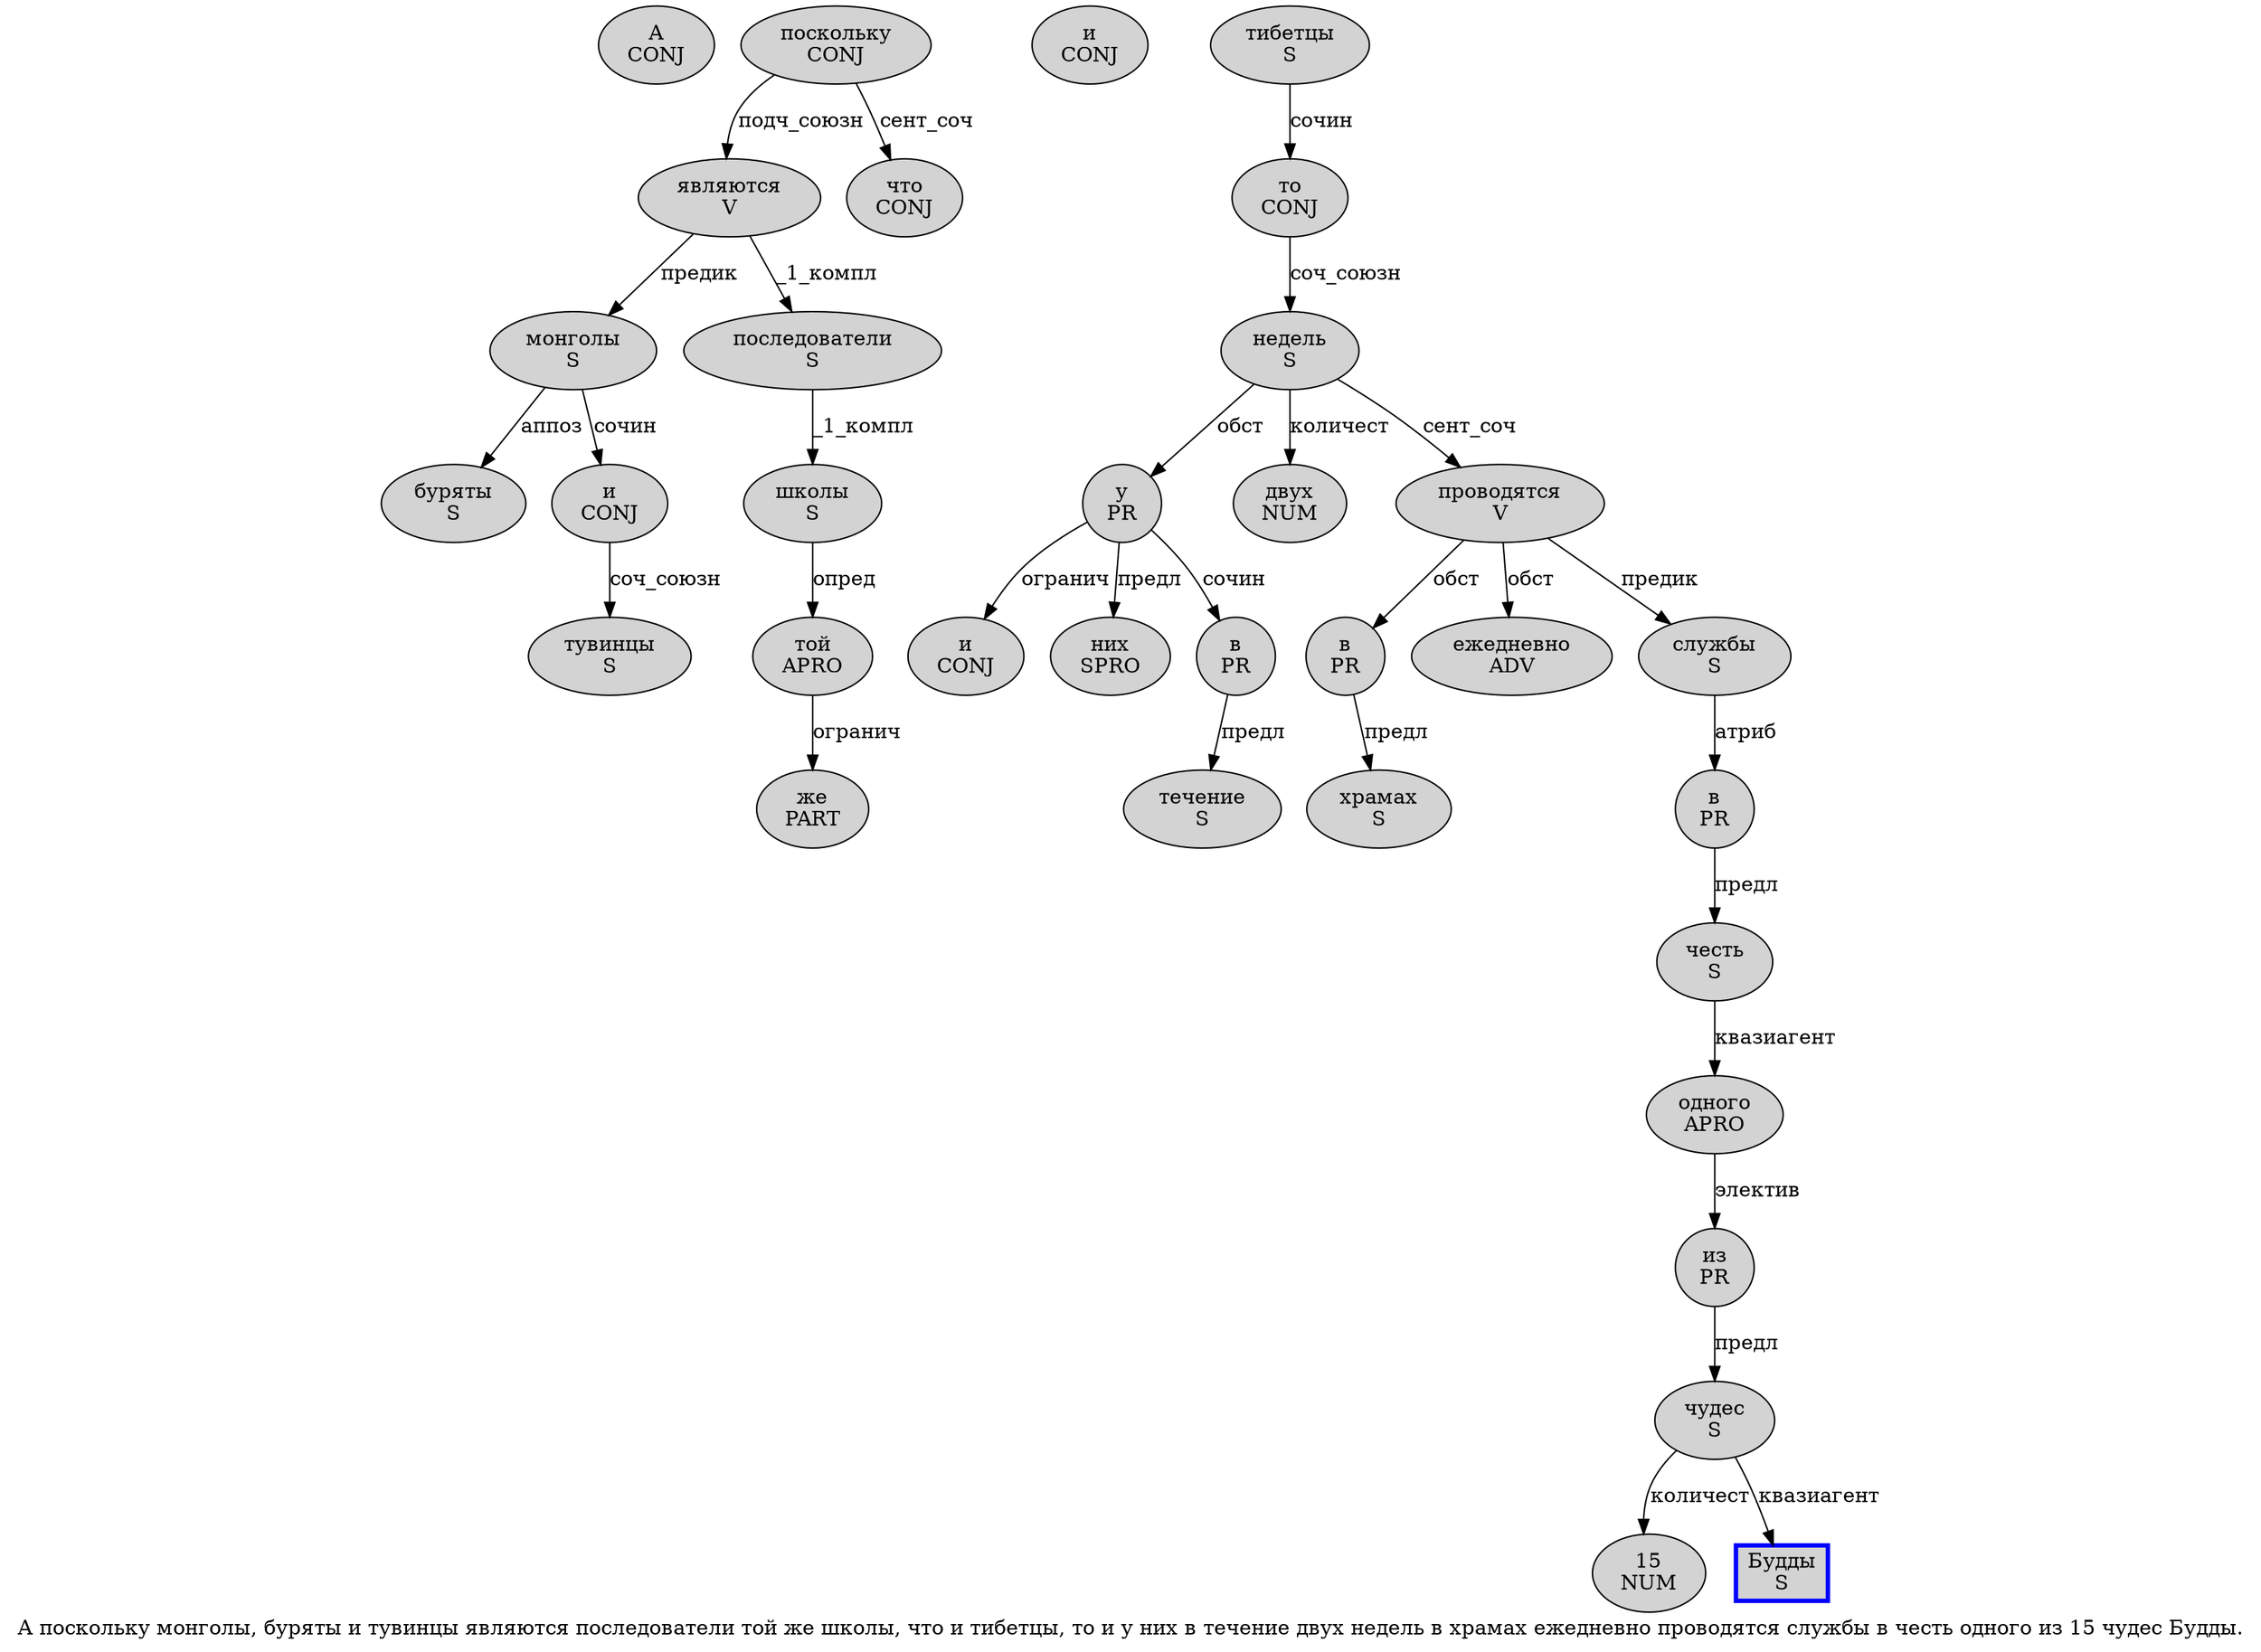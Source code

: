 digraph SENTENCE_596 {
	graph [label="А поскольку монголы, буряты и тувинцы являются последователи той же школы, что и тибетцы, то и у них в течение двух недель в храмах ежедневно проводятся службы в честь одного из 15 чудес Будды."]
	node [style=filled]
		0 [label="А
CONJ" color="" fillcolor=lightgray penwidth=1 shape=ellipse]
		1 [label="поскольку
CONJ" color="" fillcolor=lightgray penwidth=1 shape=ellipse]
		2 [label="монголы
S" color="" fillcolor=lightgray penwidth=1 shape=ellipse]
		4 [label="буряты
S" color="" fillcolor=lightgray penwidth=1 shape=ellipse]
		5 [label="и
CONJ" color="" fillcolor=lightgray penwidth=1 shape=ellipse]
		6 [label="тувинцы
S" color="" fillcolor=lightgray penwidth=1 shape=ellipse]
		7 [label="являются
V" color="" fillcolor=lightgray penwidth=1 shape=ellipse]
		8 [label="последователи
S" color="" fillcolor=lightgray penwidth=1 shape=ellipse]
		9 [label="той
APRO" color="" fillcolor=lightgray penwidth=1 shape=ellipse]
		10 [label="же
PART" color="" fillcolor=lightgray penwidth=1 shape=ellipse]
		11 [label="школы
S" color="" fillcolor=lightgray penwidth=1 shape=ellipse]
		13 [label="что
CONJ" color="" fillcolor=lightgray penwidth=1 shape=ellipse]
		14 [label="и
CONJ" color="" fillcolor=lightgray penwidth=1 shape=ellipse]
		15 [label="тибетцы
S" color="" fillcolor=lightgray penwidth=1 shape=ellipse]
		17 [label="то
CONJ" color="" fillcolor=lightgray penwidth=1 shape=ellipse]
		18 [label="и
CONJ" color="" fillcolor=lightgray penwidth=1 shape=ellipse]
		19 [label="у
PR" color="" fillcolor=lightgray penwidth=1 shape=ellipse]
		20 [label="них
SPRO" color="" fillcolor=lightgray penwidth=1 shape=ellipse]
		21 [label="в
PR" color="" fillcolor=lightgray penwidth=1 shape=ellipse]
		22 [label="течение
S" color="" fillcolor=lightgray penwidth=1 shape=ellipse]
		23 [label="двух
NUM" color="" fillcolor=lightgray penwidth=1 shape=ellipse]
		24 [label="недель
S" color="" fillcolor=lightgray penwidth=1 shape=ellipse]
		25 [label="в
PR" color="" fillcolor=lightgray penwidth=1 shape=ellipse]
		26 [label="храмах
S" color="" fillcolor=lightgray penwidth=1 shape=ellipse]
		27 [label="ежедневно
ADV" color="" fillcolor=lightgray penwidth=1 shape=ellipse]
		28 [label="проводятся
V" color="" fillcolor=lightgray penwidth=1 shape=ellipse]
		29 [label="службы
S" color="" fillcolor=lightgray penwidth=1 shape=ellipse]
		30 [label="в
PR" color="" fillcolor=lightgray penwidth=1 shape=ellipse]
		31 [label="честь
S" color="" fillcolor=lightgray penwidth=1 shape=ellipse]
		32 [label="одного
APRO" color="" fillcolor=lightgray penwidth=1 shape=ellipse]
		33 [label="из
PR" color="" fillcolor=lightgray penwidth=1 shape=ellipse]
		34 [label="15
NUM" color="" fillcolor=lightgray penwidth=1 shape=ellipse]
		35 [label="чудес
S" color="" fillcolor=lightgray penwidth=1 shape=ellipse]
		36 [label="Будды
S" color=blue fillcolor=lightgray penwidth=3 shape=box]
			8 -> 11 [label="_1_компл"]
			7 -> 2 [label="предик"]
			7 -> 8 [label="_1_компл"]
			1 -> 7 [label="подч_союзн"]
			1 -> 13 [label="сент_соч"]
			29 -> 30 [label="атриб"]
			19 -> 18 [label="огранич"]
			19 -> 20 [label="предл"]
			19 -> 21 [label="сочин"]
			33 -> 35 [label="предл"]
			21 -> 22 [label="предл"]
			32 -> 33 [label="электив"]
			25 -> 26 [label="предл"]
			28 -> 25 [label="обст"]
			28 -> 27 [label="обст"]
			28 -> 29 [label="предик"]
			5 -> 6 [label="соч_союзн"]
			17 -> 24 [label="соч_союзн"]
			9 -> 10 [label="огранич"]
			2 -> 4 [label="аппоз"]
			2 -> 5 [label="сочин"]
			30 -> 31 [label="предл"]
			24 -> 19 [label="обст"]
			24 -> 23 [label="количест"]
			24 -> 28 [label="сент_соч"]
			15 -> 17 [label="сочин"]
			35 -> 34 [label="количест"]
			35 -> 36 [label="квазиагент"]
			11 -> 9 [label="опред"]
			31 -> 32 [label="квазиагент"]
}